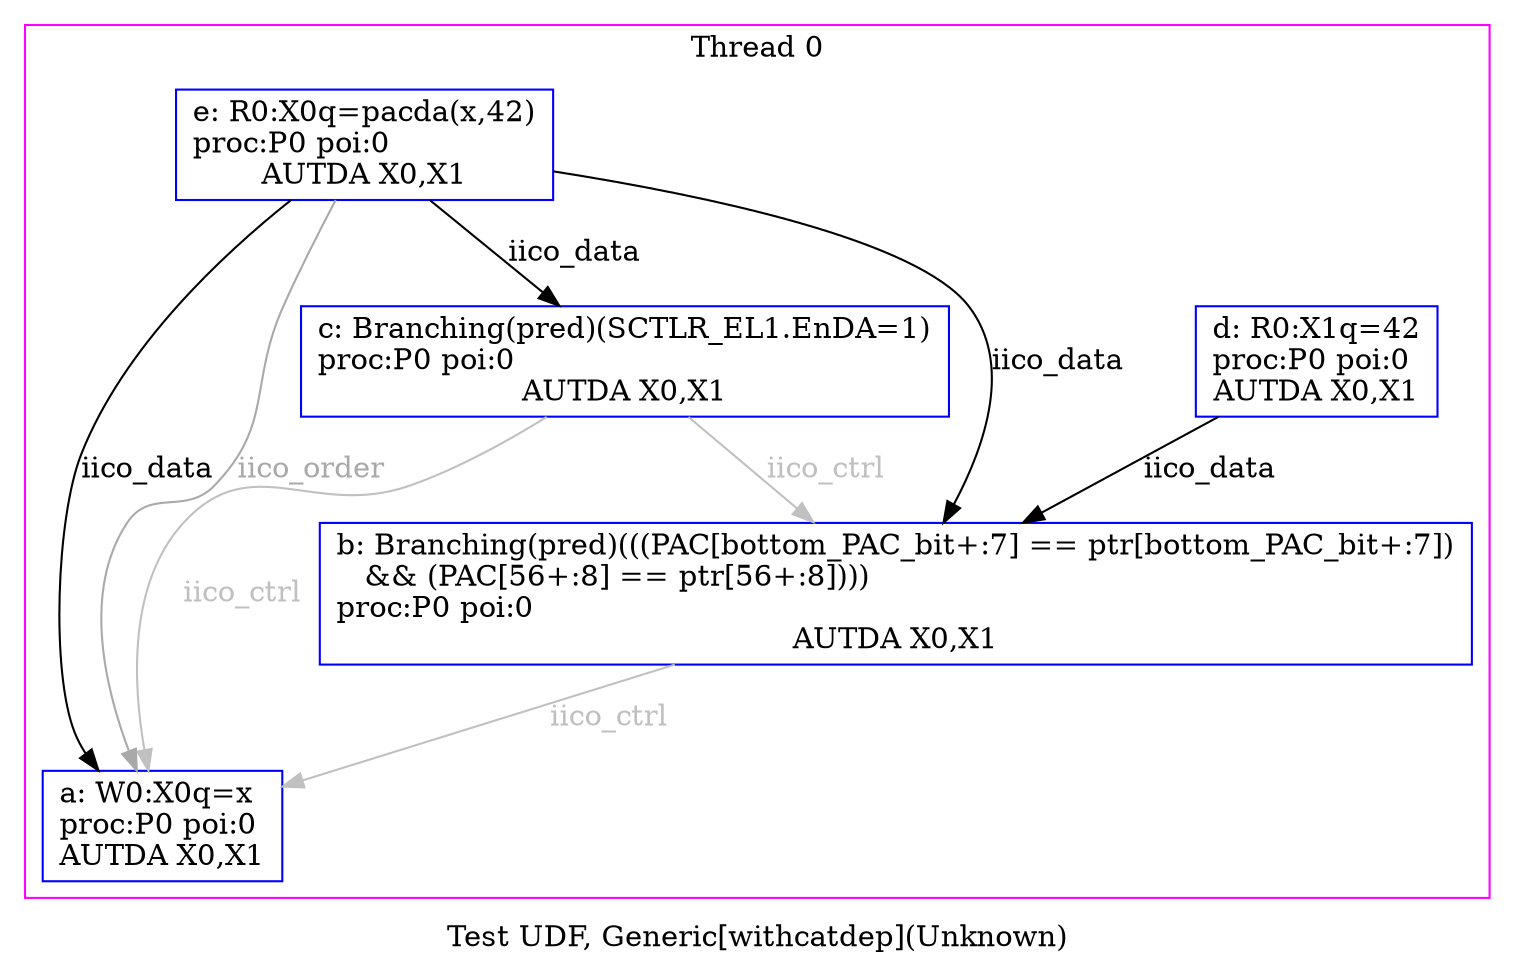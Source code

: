 digraph G {


/* legend */
label="Test UDF, Generic[withcatdep](Unknown)";


/* the unlocked events */
subgraph cluster_proc0 { rank=sink; label = "Thread 0"; color=magenta; shape=box;
eiid0 [label="a: W0:X0q=x\lproc:P0 poi:0\lAUTDA X0,X1", shape="box", color="blue"];
eiid1 [label="b: Branching(pred)(((PAC[bottom_PAC_bit+:7] == ptr[bottom_PAC_bit+:7])
   && (PAC[56+:8] == ptr[56+:8])))\lproc:P0 poi:0\lAUTDA X0,X1", shape="box", color="blue"];
eiid2 [label="c: Branching(pred)(SCTLR_EL1.EnDA=1)\lproc:P0 poi:0\lAUTDA X0,X1", shape="box", color="blue"];
eiid3 [label="d: R0:X1q=42\lproc:P0 poi:0\lAUTDA X0,X1", shape="box", color="blue"];
eiid4 [label="e: R0:X0q=pacda(x,42)\lproc:P0 poi:0\lAUTDA X0,X1", shape="box", color="blue"];
}

/* the intra_causality_data edges */

eiid3 -> eiid1 [label="iico_data", color="black", fontcolor="black"];
eiid4 -> eiid0 [label="iico_data", color="black", fontcolor="black"];
eiid4 -> eiid1 [label="iico_data", color="black", fontcolor="black"];
eiid4 -> eiid2 [label="iico_data", color="black", fontcolor="black"];

/* the intra_causality_control edges */
eiid1 -> eiid0 [label="iico_ctrl", color="grey", fontcolor="grey"];
eiid2 -> eiid0 [label="iico_ctrl", color="grey", fontcolor="grey"];
eiid2 -> eiid1 [label="iico_ctrl", color="grey", fontcolor="grey"];
eiid4 -> eiid0 [label="iico_order", color="darkgrey", fontcolor="darkgrey"];
}
